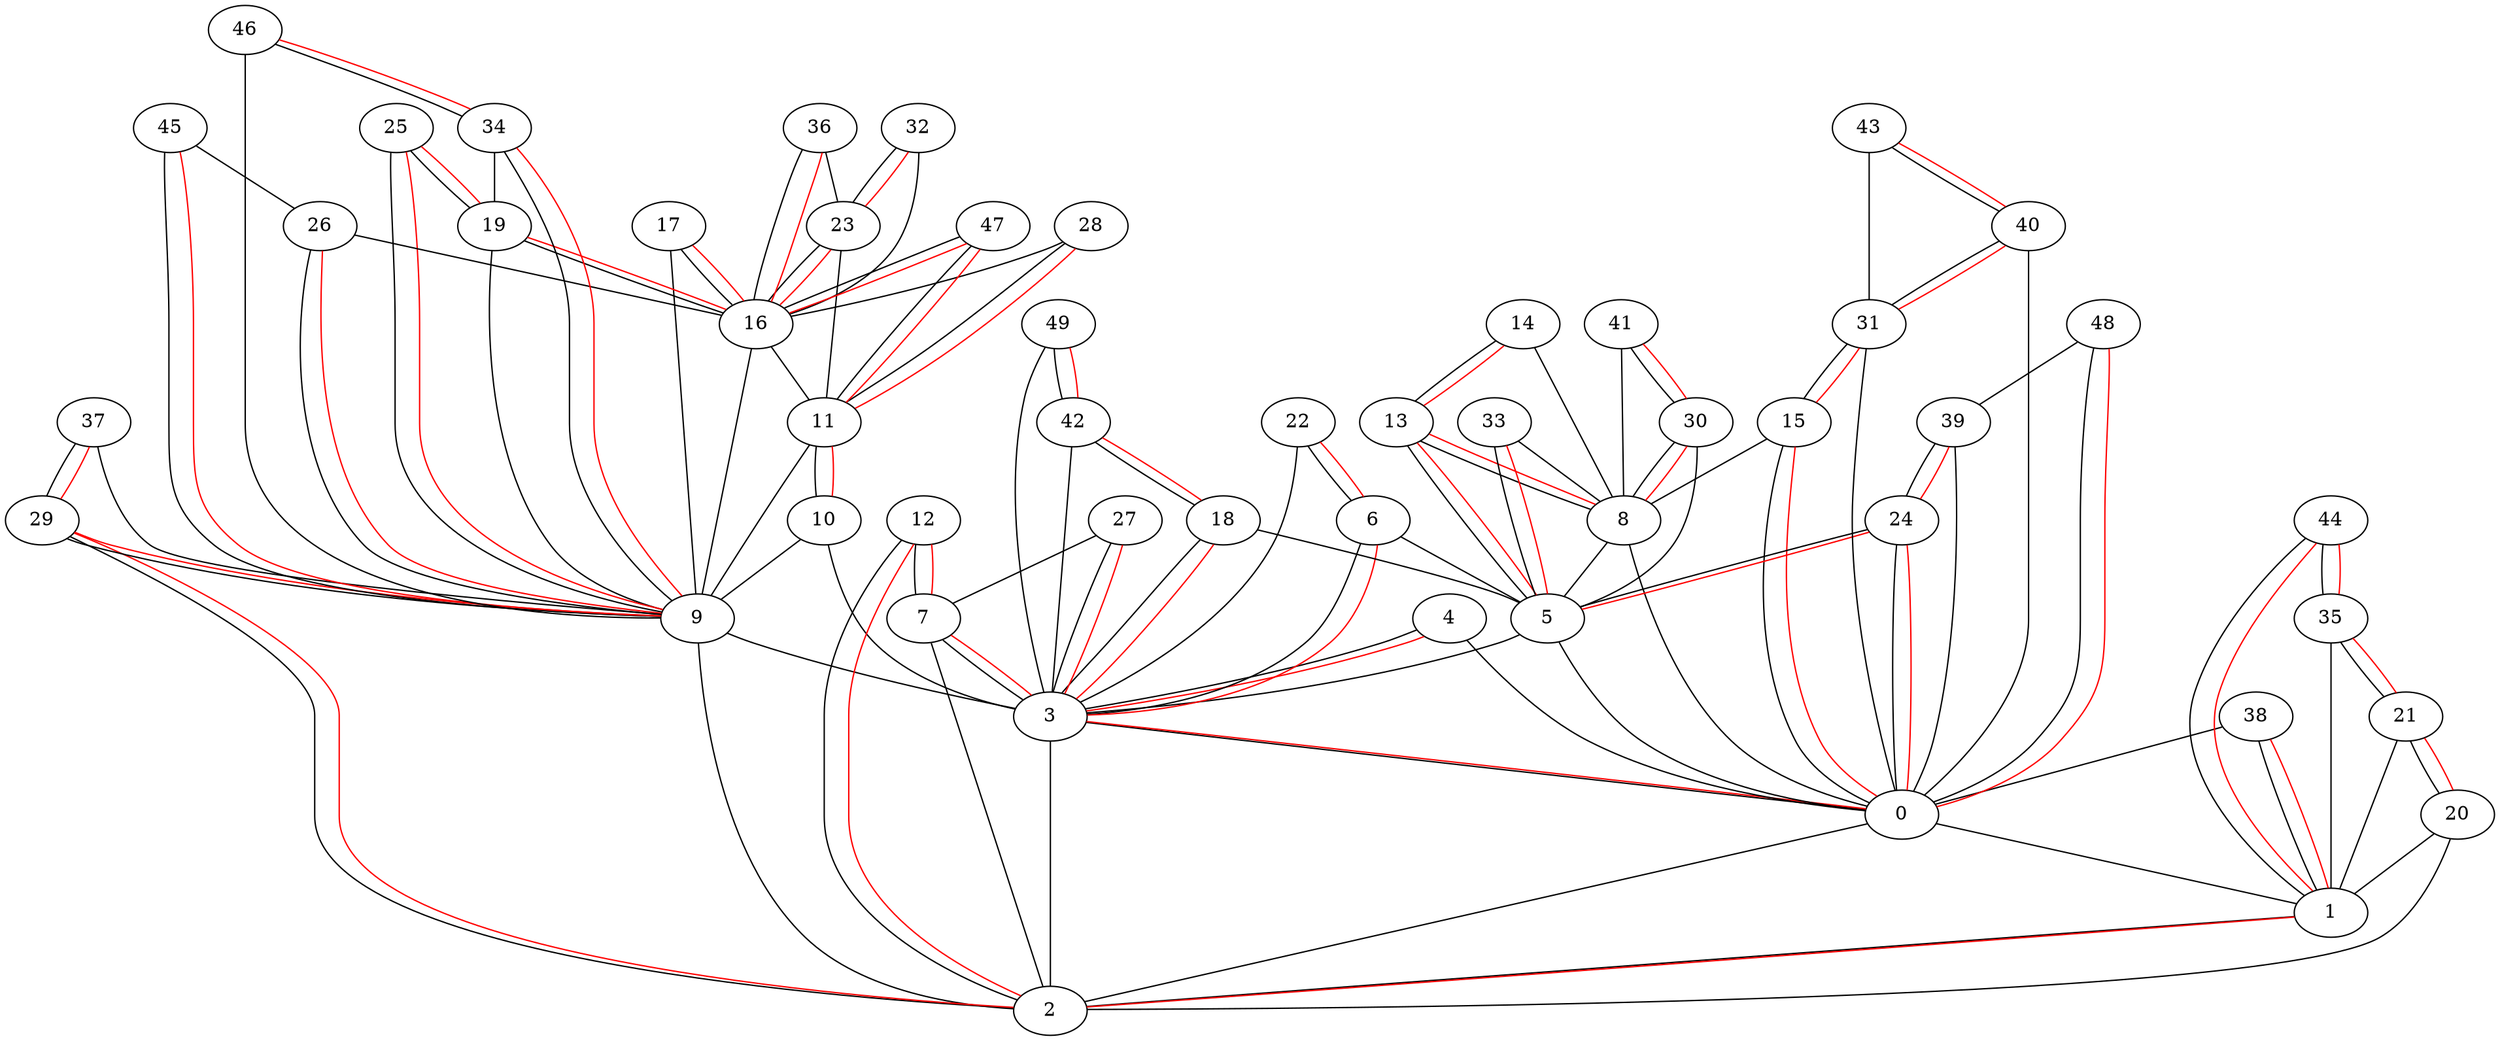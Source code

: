 graph DorMen50_KrD_1216 {
0;
1;
2;
3;
4;
5;
6;
7;
8;
9;
10;
11;
12;
13;
14;
15;
16;
17;
18;
19;
20;
21;
22;
23;
24;
25;
26;
27;
28;
29;
30;
31;
32;
33;
34;
35;
36;
37;
38;
39;
40;
41;
42;
43;
44;
45;
46;
47;
48;
49;
0 -- 1[weight="96"];
1 -- 2[weight="28"];
2 -- 0[weight="81"];
3 -- 2[weight="80"];
3 -- 0[weight="4"];
4 -- 3[weight="63"];
4 -- 0[weight="77"];
5 -- 3[weight="90"];
5 -- 0[weight="34"];
6 -- 5[weight="57"];
6 -- 3[weight="12"];
7 -- 3[weight="8"];
7 -- 2[weight="47"];
8 -- 5[weight="100"];
8 -- 0[weight="66"];
9 -- 3[weight="78"];
9 -- 2[weight="71"];
10 -- 9[weight="72"];
10 -- 3[weight="100"];
11 -- 10[weight="59"];
11 -- 9[weight="99"];
12 -- 7[weight="33"];
12 -- 2[weight="5"];
13 -- 8[weight="37"];
13 -- 5[weight="22"];
14 -- 13[weight="31"];
14 -- 8[weight="39"];
15 -- 8[weight="92"];
15 -- 0[weight="3"];
16 -- 11[weight="60"];
16 -- 9[weight="87"];
17 -- 16[weight="32"];
17 -- 9[weight="60"];
18 -- 5[weight="35"];
18 -- 3[weight="1"];
19 -- 16[weight="11"];
19 -- 9[weight="15"];
20 -- 1[weight="90"];
20 -- 2[weight="66"];
21 -- 20[weight="9"];
21 -- 1[weight="77"];
22 -- 6[weight="17"];
22 -- 3[weight="60"];
23 -- 16[weight="2"];
23 -- 11[weight="86"];
24 -- 5[weight="19"];
24 -- 0[weight="26"];
25 -- 19[weight="8"];
25 -- 9[weight="14"];
26 -- 16[weight="83"];
26 -- 9[weight="36"];
27 -- 7[weight="70"];
27 -- 3[weight="25"];
28 -- 16[weight="90"];
28 -- 11[weight="53"];
29 -- 9[weight="1"];
29 -- 2[weight="11"];
30 -- 8[weight="22"];
30 -- 5[weight="70"];
31 -- 15[weight="13"];
31 -- 0[weight="96"];
32 -- 23[weight="83"];
32 -- 16[weight="83"];
33 -- 8[weight="100"];
33 -- 5[weight="52"];
34 -- 19[weight="50"];
34 -- 9[weight="42"];
35 -- 21[weight="39"];
35 -- 1[weight="98"];
36 -- 23[weight="51"];
36 -- 16[weight="37"];
37 -- 29[weight="19"];
37 -- 9[weight="37"];
38 -- 0[weight="63"];
38 -- 1[weight="1"];
39 -- 24[weight="36"];
39 -- 0[weight="91"];
40 -- 31[weight="33"];
40 -- 0[weight="75"];
41 -- 30[weight="39"];
41 -- 8[weight="68"];
42 -- 18[weight="7"];
42 -- 3[weight="78"];
43 -- 40[weight="3"];
43 -- 31[weight="74"];
44 -- 35[weight="21"];
44 -- 1[weight="13"];
45 -- 26[weight="63"];
45 -- 9[weight="59"];
46 -- 34[weight="21"];
46 -- 9[weight="83"];
47 -- 16[weight="40"];
47 -- 11[weight="16"];
48 -- 39[weight="89"];
48 -- 0[weight="33"];
49 -- 42[weight="17"];
49 -- 3[weight="58"];
18 -- 3 [color=red,] ;
3 -- 0 [color=red,] ;
15 -- 0 [color=red,] ;
42 -- 18 [color=red,] ;
7 -- 3 [color=red,] ;
6 -- 3 [color=red,] ;
31 -- 15 [color=red,] ;
22 -- 6 [color=red,] ;
49 -- 42 [color=red,] ;
27 -- 3 [color=red,] ;
24 -- 0 [color=red,] ;
24 -- 5 [color=red,] ;
13 -- 5 [color=red,] ;
14 -- 13 [color=red,] ;
12 -- 7 [color=red,] ;
12 -- 2 [color=red,] ;
29 -- 2 [color=red,] ;
29 -- 9 [color=red,] ;
25 -- 9 [color=red,] ;
25 -- 19 [color=red,] ;
19 -- 16 [color=red,] ;
23 -- 16 [color=red,] ;
37 -- 29 [color=red,] ;
1 -- 2 [color=red,] ;
38 -- 1 [color=red,] ;
44 -- 1 [color=red,] ;
44 -- 35 [color=red,] ;
17 -- 16 [color=red,] ;
40 -- 31 [color=red,] ;
43 -- 40 [color=red,] ;
48 -- 0 [color=red,] ;
26 -- 9 [color=red,] ;
39 -- 24 [color=red,] ;
13 -- 8 [color=red,] ;
30 -- 8 [color=red,] ;
36 -- 16 [color=red,] ;
35 -- 21 [color=red,] ;
21 -- 20 [color=red,] ;
41 -- 30 [color=red,] ;
47 -- 16 [color=red,] ;
47 -- 11 [color=red,] ;
34 -- 9 [color=red,] ;
46 -- 34 [color=red,] ;
33 -- 5 [color=red,] ;
28 -- 11 [color=red,] ;
11 -- 10 [color=red,] ;
45 -- 9 [color=red,] ;
4 -- 3 [color=red,] ;
32 -- 23 [color=red,] ;
}